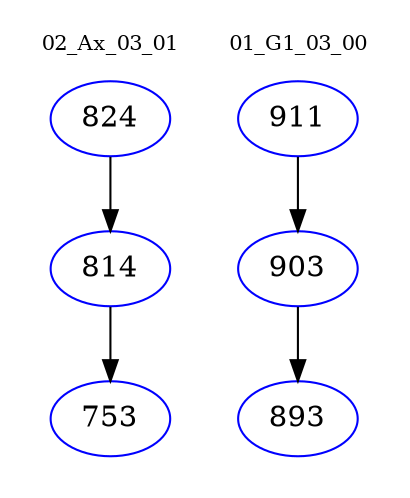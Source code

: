 digraph{
subgraph cluster_0 {
color = white
label = "02_Ax_03_01";
fontsize=10;
T0_824 [label="824", color="blue"]
T0_824 -> T0_814 [color="black"]
T0_814 [label="814", color="blue"]
T0_814 -> T0_753 [color="black"]
T0_753 [label="753", color="blue"]
}
subgraph cluster_1 {
color = white
label = "01_G1_03_00";
fontsize=10;
T1_911 [label="911", color="blue"]
T1_911 -> T1_903 [color="black"]
T1_903 [label="903", color="blue"]
T1_903 -> T1_893 [color="black"]
T1_893 [label="893", color="blue"]
}
}
